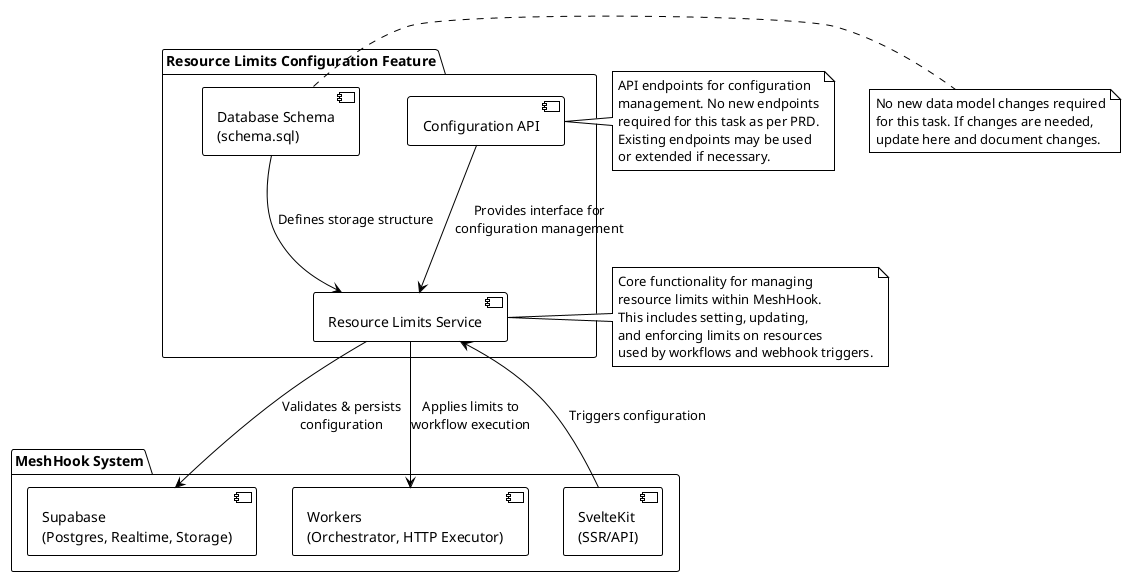@startuml
!theme plain

package "MeshHook System" {
    [Supabase\n(Postgres, Realtime, Storage)] as Supabase
    [SvelteKit\n(SSR/API)] as SvelteKit
    [Workers\n(Orchestrator, HTTP Executor)] as Workers
}

package "Resource Limits Configuration Feature" {
    [Resource Limits Service] as ResourceLimits
    [Configuration API] as ConfigAPI
    [Database Schema\n(schema.sql)] as DBSchema
}

SvelteKit --> ResourceLimits : Triggers configuration
ResourceLimits --> Supabase : Validates & persists\nconfiguration
ResourceLimits --> Workers : Applies limits to\nworkflow execution
ConfigAPI --> ResourceLimits : Provides interface for\nconfiguration management
DBSchema --> ResourceLimits : Defines storage structure

note right of ResourceLimits
  Core functionality for managing
  resource limits within MeshHook.
  This includes setting, updating,
  and enforcing limits on resources
  used by workflows and webhook triggers.
end note

note right of ConfigAPI
  API endpoints for configuration
  management. No new endpoints
  required for this task as per PRD.
  Existing endpoints may be used
  or extended if necessary.
end note

note right of DBSchema
  No new data model changes required
  for this task. If changes are needed,
  update here and document changes.
end note

@enduml